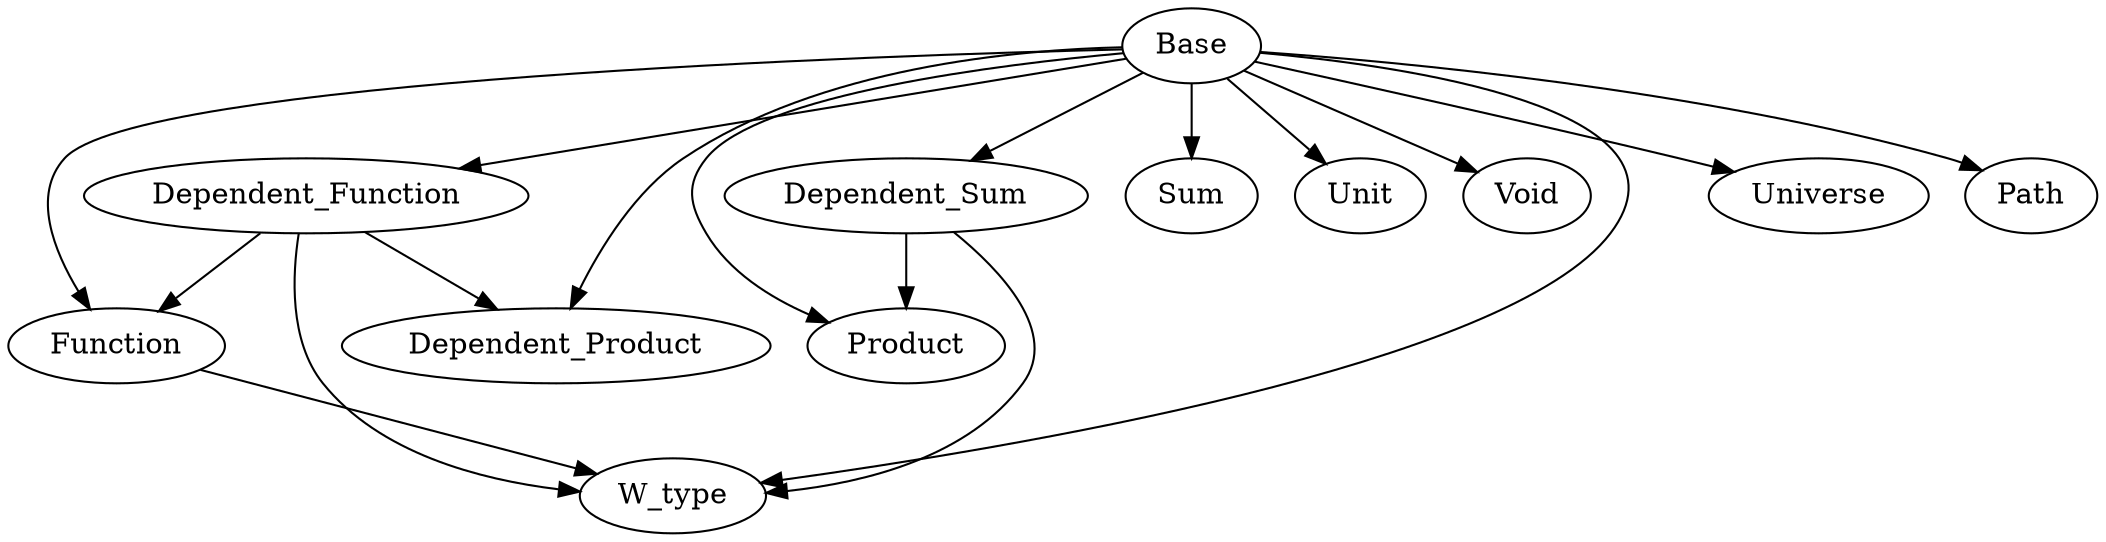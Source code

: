 digraph Dependencies {
  # Base
  # Dependent_Function
  "Base" -> "Dependent_Function";
  # Function
  "Base" -> "Function";
  "Dependent_Function" -> "Function";
  # Dependent_Product
  "Base" -> "Dependent_Product";
  "Dependent_Function" -> "Dependent_Product";
  # Dependent_Sum
  "Base" -> "Dependent_Sum";
  # Product
  "Base" -> "Product";
  "Dependent_Sum" -> "Product";
  # Sum
  "Base" -> "Sum";
  # Unit
  "Base" -> "Unit";
  # Void
  "Base" -> "Void";
  # W_type
  "Base" -> "W_type";
  "Dependent_Function" -> "W_type";
  "Function" -> "W_type";
  "Dependent_Sum" -> "W_type";
  # Universe
  "Base" -> "Universe";
  # Path
  "Base" -> "Path";
}
